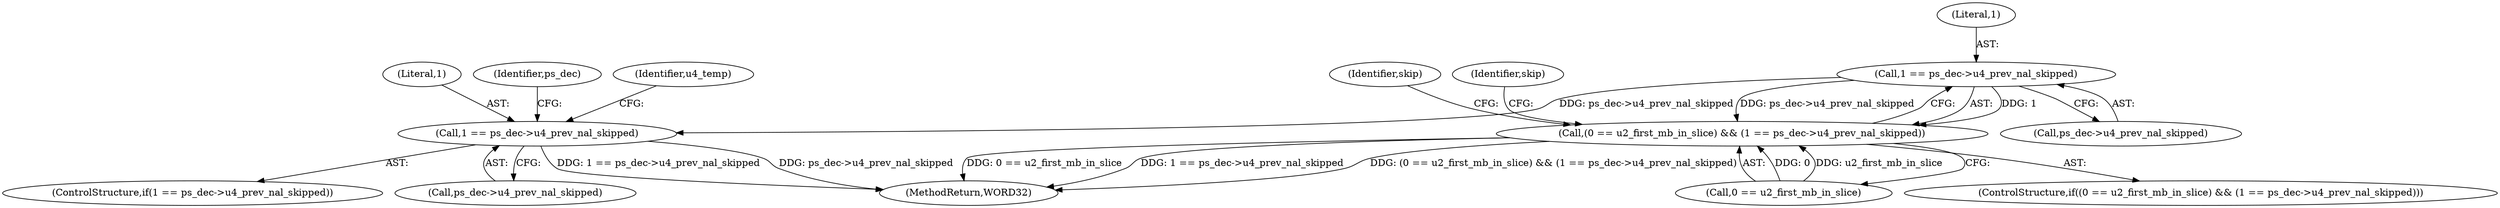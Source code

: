 digraph "0_Android_6c327afb263837bc90760c55c6605b26161a4eb9_0@pointer" {
"1000358" [label="(Call,1 == ps_dec->u4_prev_nal_skipped)"];
"1000354" [label="(Call,(0 == u2_first_mb_in_slice) && (1 == ps_dec->u4_prev_nal_skipped))"];
"1000385" [label="(Call,1 == ps_dec->u4_prev_nal_skipped)"];
"1000387" [label="(Call,ps_dec->u4_prev_nal_skipped)"];
"1000393" [label="(Identifier,ps_dec)"];
"1000359" [label="(Literal,1)"];
"1000368" [label="(Identifier,skip)"];
"1000385" [label="(Call,1 == ps_dec->u4_prev_nal_skipped)"];
"1000365" [label="(Identifier,skip)"];
"1000360" [label="(Call,ps_dec->u4_prev_nal_skipped)"];
"1000353" [label="(ControlStructure,if((0 == u2_first_mb_in_slice) && (1 == ps_dec->u4_prev_nal_skipped)))"];
"1000384" [label="(ControlStructure,if(1 == ps_dec->u4_prev_nal_skipped))"];
"1000399" [label="(Identifier,u4_temp)"];
"1000355" [label="(Call,0 == u2_first_mb_in_slice)"];
"1000386" [label="(Literal,1)"];
"1000354" [label="(Call,(0 == u2_first_mb_in_slice) && (1 == ps_dec->u4_prev_nal_skipped))"];
"1000358" [label="(Call,1 == ps_dec->u4_prev_nal_skipped)"];
"1002606" [label="(MethodReturn,WORD32)"];
"1000358" -> "1000354"  [label="AST: "];
"1000358" -> "1000360"  [label="CFG: "];
"1000359" -> "1000358"  [label="AST: "];
"1000360" -> "1000358"  [label="AST: "];
"1000354" -> "1000358"  [label="CFG: "];
"1000358" -> "1000354"  [label="DDG: 1"];
"1000358" -> "1000354"  [label="DDG: ps_dec->u4_prev_nal_skipped"];
"1000358" -> "1000385"  [label="DDG: ps_dec->u4_prev_nal_skipped"];
"1000354" -> "1000353"  [label="AST: "];
"1000354" -> "1000355"  [label="CFG: "];
"1000355" -> "1000354"  [label="AST: "];
"1000365" -> "1000354"  [label="CFG: "];
"1000368" -> "1000354"  [label="CFG: "];
"1000354" -> "1002606"  [label="DDG: 1 == ps_dec->u4_prev_nal_skipped"];
"1000354" -> "1002606"  [label="DDG: (0 == u2_first_mb_in_slice) && (1 == ps_dec->u4_prev_nal_skipped)"];
"1000354" -> "1002606"  [label="DDG: 0 == u2_first_mb_in_slice"];
"1000355" -> "1000354"  [label="DDG: 0"];
"1000355" -> "1000354"  [label="DDG: u2_first_mb_in_slice"];
"1000385" -> "1000384"  [label="AST: "];
"1000385" -> "1000387"  [label="CFG: "];
"1000386" -> "1000385"  [label="AST: "];
"1000387" -> "1000385"  [label="AST: "];
"1000393" -> "1000385"  [label="CFG: "];
"1000399" -> "1000385"  [label="CFG: "];
"1000385" -> "1002606"  [label="DDG: ps_dec->u4_prev_nal_skipped"];
"1000385" -> "1002606"  [label="DDG: 1 == ps_dec->u4_prev_nal_skipped"];
}
